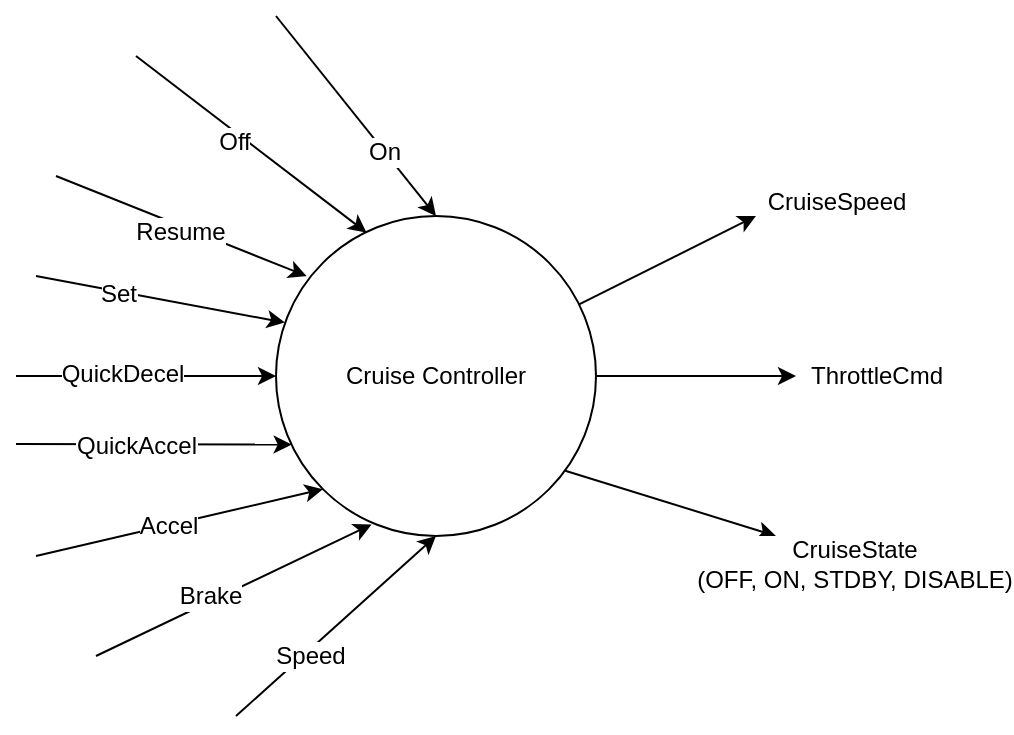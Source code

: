 <mxfile version="12.9.3" type="device"><diagram id="xCBsi5gH17o_qsEy8k9m" name="Page-1"><mxGraphModel dx="2426" dy="967" grid="1" gridSize="10" guides="1" tooltips="1" connect="1" arrows="1" fold="1" page="1" pageScale="1" pageWidth="1654" pageHeight="1169" math="0" shadow="0"><root><mxCell id="0"/><mxCell id="1" parent="0"/><mxCell id="Pm4vvSuku9IKlKCHAMJ--1" value="Cruise Controller" style="ellipse;whiteSpace=wrap;html=1;aspect=fixed;" parent="1" vertex="1"><mxGeometry x="180" y="140" width="160" height="160" as="geometry"/></mxCell><mxCell id="Pm4vvSuku9IKlKCHAMJ--7" value="" style="endArrow=classic;html=1;entryX=0.5;entryY=0;entryDx=0;entryDy=0;" parent="1" target="Pm4vvSuku9IKlKCHAMJ--1" edge="1"><mxGeometry width="50" height="50" relative="1" as="geometry"><mxPoint x="180" y="40" as="sourcePoint"/><mxPoint x="500" y="70" as="targetPoint"/></mxGeometry></mxCell><mxCell id="Pm4vvSuku9IKlKCHAMJ--8" value="On" style="text;html=1;align=center;verticalAlign=middle;resizable=0;points=[];labelBackgroundColor=#ffffff;" parent="Pm4vvSuku9IKlKCHAMJ--7" vertex="1" connectable="0"><mxGeometry x="-0.351" y="-1" relative="1" as="geometry"><mxPoint x="28.72" y="34.3" as="offset"/></mxGeometry></mxCell><mxCell id="Pm4vvSuku9IKlKCHAMJ--10" value="" style="endArrow=classic;html=1;entryX=0.283;entryY=0.052;entryDx=0;entryDy=0;entryPerimeter=0;" parent="1" target="Pm4vvSuku9IKlKCHAMJ--1" edge="1"><mxGeometry width="50" height="50" relative="1" as="geometry"><mxPoint x="110" y="60" as="sourcePoint"/><mxPoint x="360" y="60" as="targetPoint"/></mxGeometry></mxCell><mxCell id="Pm4vvSuku9IKlKCHAMJ--12" value="Off" style="text;html=1;align=center;verticalAlign=middle;resizable=0;points=[];labelBackgroundColor=#ffffff;" parent="Pm4vvSuku9IKlKCHAMJ--10" vertex="1" connectable="0"><mxGeometry x="0.045" y="2" relative="1" as="geometry"><mxPoint x="-12.47" y="-1.52" as="offset"/></mxGeometry></mxCell><mxCell id="Pm4vvSuku9IKlKCHAMJ--11" value="" style="endArrow=classic;html=1;entryX=0.096;entryY=0.188;entryDx=0;entryDy=0;entryPerimeter=0;" parent="1" target="Pm4vvSuku9IKlKCHAMJ--1" edge="1"><mxGeometry width="50" height="50" relative="1" as="geometry"><mxPoint x="70" y="120" as="sourcePoint"/><mxPoint x="360" y="60" as="targetPoint"/></mxGeometry></mxCell><mxCell id="Pm4vvSuku9IKlKCHAMJ--13" value="Resume" style="text;html=1;align=center;verticalAlign=middle;resizable=0;points=[];labelBackgroundColor=#ffffff;" parent="Pm4vvSuku9IKlKCHAMJ--11" vertex="1" connectable="0"><mxGeometry x="0.105" y="-2" relative="1" as="geometry"><mxPoint x="-7.14" y="-2" as="offset"/></mxGeometry></mxCell><mxCell id="Pm4vvSuku9IKlKCHAMJ--18" value="" style="endArrow=classic;html=1;entryX=0;entryY=0.5;entryDx=0;entryDy=0;" parent="1" target="Pm4vvSuku9IKlKCHAMJ--1" edge="1"><mxGeometry width="50" height="50" relative="1" as="geometry"><mxPoint x="50" y="220" as="sourcePoint"/><mxPoint x="480" y="210" as="targetPoint"/></mxGeometry></mxCell><mxCell id="Pm4vvSuku9IKlKCHAMJ--26" value="QuickDecel" style="text;html=1;align=center;verticalAlign=middle;resizable=0;points=[];labelBackgroundColor=#ffffff;" parent="Pm4vvSuku9IKlKCHAMJ--18" vertex="1" connectable="0"><mxGeometry x="-0.194" y="1" relative="1" as="geometry"><mxPoint as="offset"/></mxGeometry></mxCell><mxCell id="Pm4vvSuku9IKlKCHAMJ--20" value="" style="endArrow=classic;html=1;entryX=0.028;entryY=0.333;entryDx=0;entryDy=0;entryPerimeter=0;" parent="1" target="Pm4vvSuku9IKlKCHAMJ--1" edge="1"><mxGeometry width="50" height="50" relative="1" as="geometry"><mxPoint x="60" y="170" as="sourcePoint"/><mxPoint x="480" y="210" as="targetPoint"/></mxGeometry></mxCell><mxCell id="Pm4vvSuku9IKlKCHAMJ--25" value="Set" style="text;html=1;align=center;verticalAlign=middle;resizable=0;points=[];labelBackgroundColor=#ffffff;" parent="Pm4vvSuku9IKlKCHAMJ--20" vertex="1" connectable="0"><mxGeometry x="-0.335" y="-1" relative="1" as="geometry"><mxPoint as="offset"/></mxGeometry></mxCell><mxCell id="Pm4vvSuku9IKlKCHAMJ--21" value="" style="endArrow=classic;html=1;entryX=0.049;entryY=0.714;entryDx=0;entryDy=0;entryPerimeter=0;" parent="1" target="Pm4vvSuku9IKlKCHAMJ--1" edge="1"><mxGeometry width="50" height="50" relative="1" as="geometry"><mxPoint x="50" y="254" as="sourcePoint"/><mxPoint x="480" y="210" as="targetPoint"/></mxGeometry></mxCell><mxCell id="Pm4vvSuku9IKlKCHAMJ--27" value="QuickAccel" style="text;html=1;align=center;verticalAlign=middle;resizable=0;points=[];labelBackgroundColor=#ffffff;" parent="Pm4vvSuku9IKlKCHAMJ--21" vertex="1" connectable="0"><mxGeometry x="-0.134" y="-1" relative="1" as="geometry"><mxPoint as="offset"/></mxGeometry></mxCell><mxCell id="Pm4vvSuku9IKlKCHAMJ--22" value="" style="endArrow=classic;html=1;entryX=0;entryY=1;entryDx=0;entryDy=0;" parent="1" target="Pm4vvSuku9IKlKCHAMJ--1" edge="1"><mxGeometry width="50" height="50" relative="1" as="geometry"><mxPoint x="60" y="310" as="sourcePoint"/><mxPoint x="480" y="210" as="targetPoint"/></mxGeometry></mxCell><mxCell id="Pm4vvSuku9IKlKCHAMJ--28" value="Accel" style="text;html=1;align=center;verticalAlign=middle;resizable=0;points=[];labelBackgroundColor=#ffffff;" parent="Pm4vvSuku9IKlKCHAMJ--22" vertex="1" connectable="0"><mxGeometry x="-0.077" relative="1" as="geometry"><mxPoint as="offset"/></mxGeometry></mxCell><mxCell id="Pm4vvSuku9IKlKCHAMJ--23" value="" style="endArrow=classic;html=1;entryX=0.299;entryY=0.964;entryDx=0;entryDy=0;entryPerimeter=0;" parent="1" target="Pm4vvSuku9IKlKCHAMJ--1" edge="1"><mxGeometry width="50" height="50" relative="1" as="geometry"><mxPoint x="90" y="360" as="sourcePoint"/><mxPoint x="480" y="210" as="targetPoint"/></mxGeometry></mxCell><mxCell id="Pm4vvSuku9IKlKCHAMJ--29" value="Brake" style="text;html=1;align=center;verticalAlign=middle;resizable=0;points=[];labelBackgroundColor=#ffffff;" parent="Pm4vvSuku9IKlKCHAMJ--23" vertex="1" connectable="0"><mxGeometry x="-0.156" y="3" relative="1" as="geometry"><mxPoint as="offset"/></mxGeometry></mxCell><mxCell id="Pm4vvSuku9IKlKCHAMJ--24" value="" style="endArrow=classic;html=1;entryX=0.5;entryY=1;entryDx=0;entryDy=0;" parent="1" target="Pm4vvSuku9IKlKCHAMJ--1" edge="1"><mxGeometry width="50" height="50" relative="1" as="geometry"><mxPoint x="160" y="390" as="sourcePoint"/><mxPoint x="480" y="210" as="targetPoint"/></mxGeometry></mxCell><mxCell id="Pm4vvSuku9IKlKCHAMJ--30" value="Speed" style="text;html=1;align=center;verticalAlign=middle;resizable=0;points=[];labelBackgroundColor=#ffffff;" parent="Pm4vvSuku9IKlKCHAMJ--24" vertex="1" connectable="0"><mxGeometry x="0.089" y="-1" relative="1" as="geometry"><mxPoint x="-18.86" y="18.35" as="offset"/></mxGeometry></mxCell><mxCell id="Pm4vvSuku9IKlKCHAMJ--35" value="" style="endArrow=classic;html=1;" parent="1" source="Pm4vvSuku9IKlKCHAMJ--1" edge="1"><mxGeometry width="50" height="50" relative="1" as="geometry"><mxPoint x="530" y="210" as="sourcePoint"/><mxPoint x="420" y="140" as="targetPoint"/></mxGeometry></mxCell><mxCell id="Pm4vvSuku9IKlKCHAMJ--37" value="CruiseSpeed" style="text;html=1;align=center;verticalAlign=middle;resizable=0;points=[];labelBackgroundColor=#ffffff;" parent="Pm4vvSuku9IKlKCHAMJ--35" vertex="1" connectable="0"><mxGeometry x="0.213" y="-1" relative="1" as="geometry"><mxPoint x="73.94" y="-25.79" as="offset"/></mxGeometry></mxCell><mxCell id="Pm4vvSuku9IKlKCHAMJ--36" value="" style="endArrow=classic;html=1;exitX=1;exitY=0.5;exitDx=0;exitDy=0;" parent="1" source="Pm4vvSuku9IKlKCHAMJ--1" edge="1"><mxGeometry width="50" height="50" relative="1" as="geometry"><mxPoint x="530" y="210" as="sourcePoint"/><mxPoint x="440" y="220" as="targetPoint"/><Array as="points"><mxPoint x="410" y="220"/></Array></mxGeometry></mxCell><mxCell id="Pm4vvSuku9IKlKCHAMJ--41" value="ThrottleCmd" style="text;html=1;align=center;verticalAlign=middle;resizable=0;points=[];labelBackgroundColor=#ffffff;" parent="Pm4vvSuku9IKlKCHAMJ--36" vertex="1" connectable="0"><mxGeometry x="0.077" y="-16" relative="1" as="geometry"><mxPoint x="85.88" y="-16" as="offset"/></mxGeometry></mxCell><mxCell id="Pm4vvSuku9IKlKCHAMJ--39" value="" style="endArrow=classic;html=1;exitX=0.904;exitY=0.796;exitDx=0;exitDy=0;exitPerimeter=0;" parent="1" edge="1" source="Pm4vvSuku9IKlKCHAMJ--1"><mxGeometry width="50" height="50" relative="1" as="geometry"><mxPoint x="327.0" y="268.24" as="sourcePoint"/><mxPoint x="430" y="300" as="targetPoint"/></mxGeometry></mxCell><mxCell id="Pm4vvSuku9IKlKCHAMJ--40" value="CruiseState&lt;br&gt;(OFF, ON, STDBY, DISABLE)" style="text;html=1;align=center;verticalAlign=middle;resizable=0;points=[];labelBackgroundColor=#ffffff;" parent="Pm4vvSuku9IKlKCHAMJ--39" vertex="1" connectable="0"><mxGeometry x="0.213" y="-1" relative="1" as="geometry"><mxPoint x="80.34" y="25.43" as="offset"/></mxGeometry></mxCell></root></mxGraphModel></diagram></mxfile>